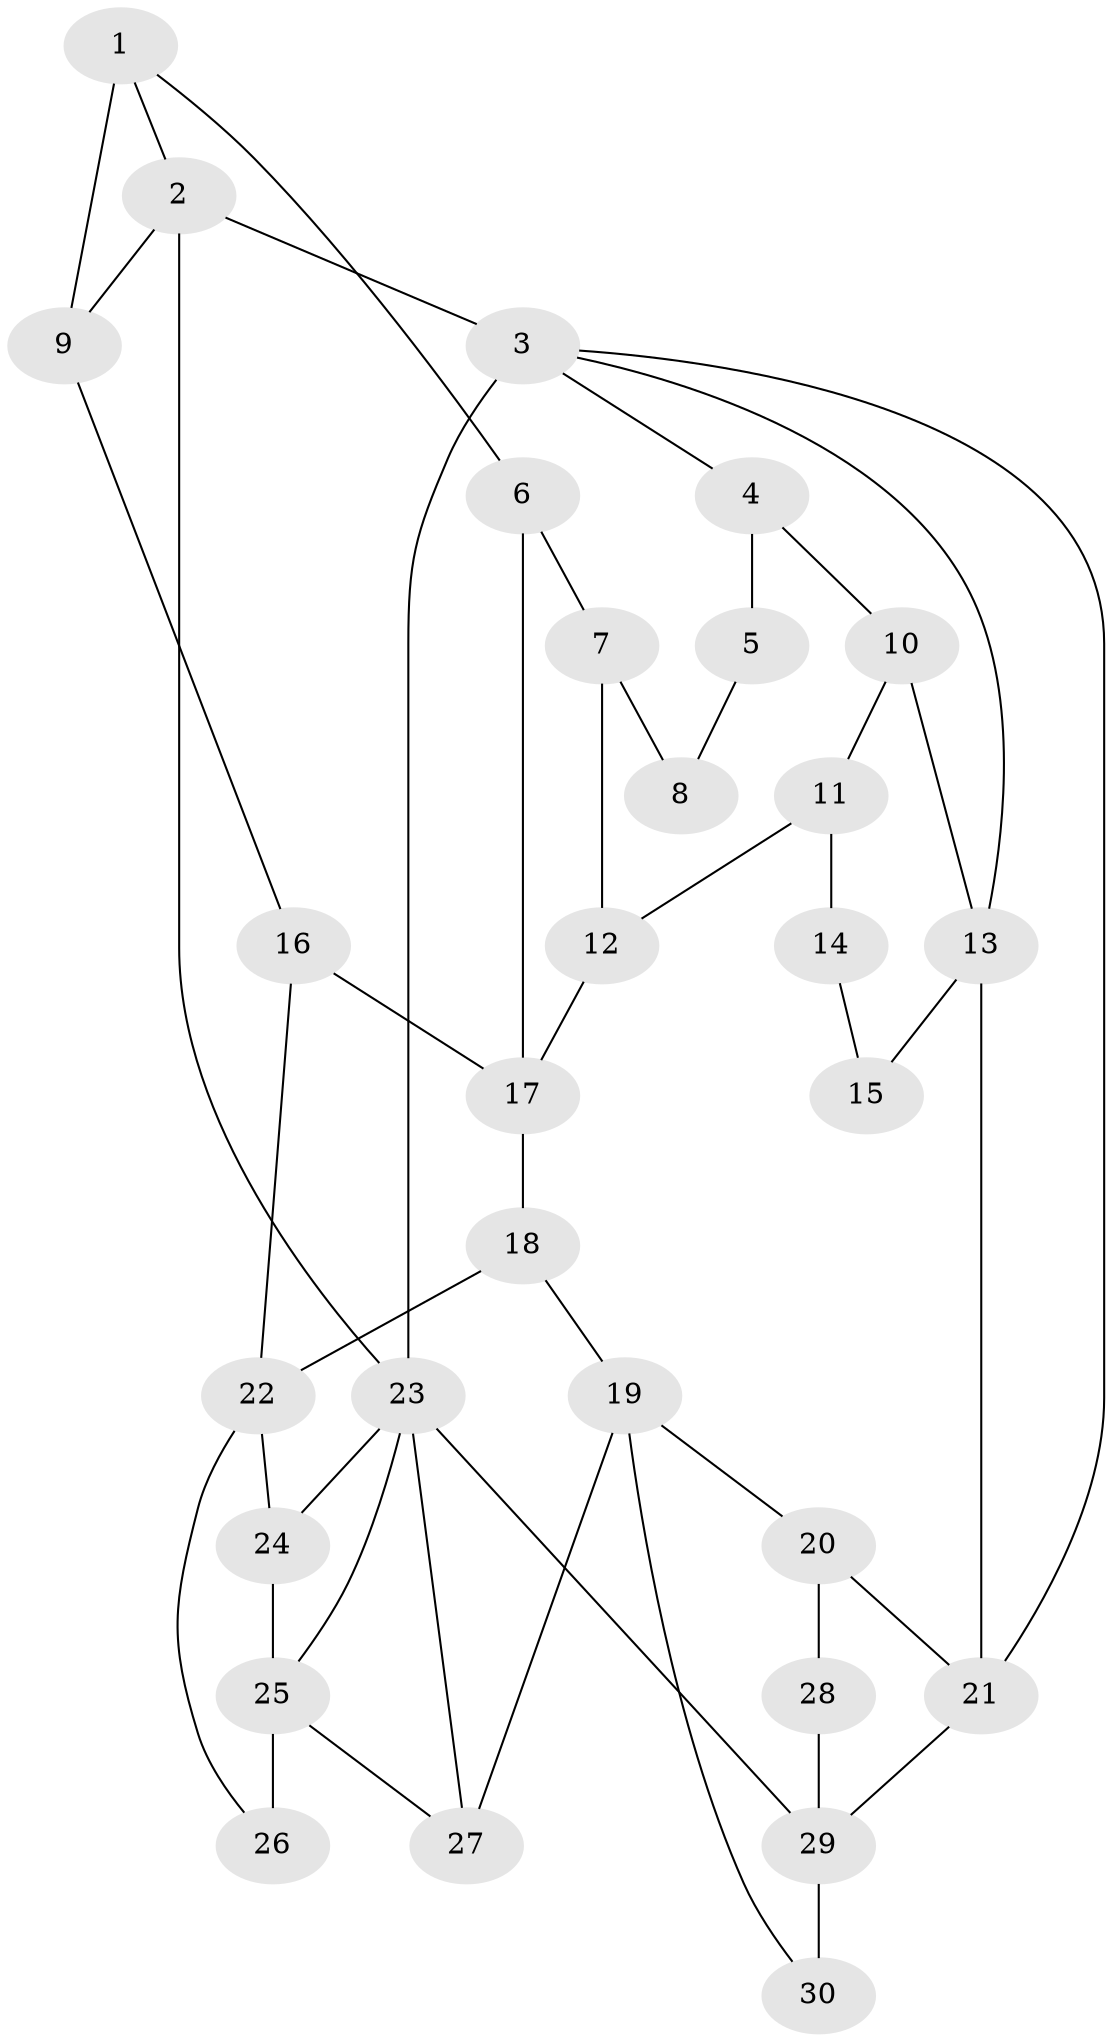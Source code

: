 // original degree distribution, {3: 0.03333333333333333, 4: 0.26666666666666666, 6: 0.23333333333333334, 5: 0.4666666666666667}
// Generated by graph-tools (version 1.1) at 2025/38/03/09/25 02:38:33]
// undirected, 30 vertices, 48 edges
graph export_dot {
graph [start="1"]
  node [color=gray90,style=filled];
  1;
  2;
  3;
  4;
  5;
  6;
  7;
  8;
  9;
  10;
  11;
  12;
  13;
  14;
  15;
  16;
  17;
  18;
  19;
  20;
  21;
  22;
  23;
  24;
  25;
  26;
  27;
  28;
  29;
  30;
  1 -- 2 [weight=1.0];
  1 -- 6 [weight=1.0];
  1 -- 9 [weight=2.0];
  2 -- 3 [weight=1.0];
  2 -- 9 [weight=1.0];
  2 -- 23 [weight=1.0];
  3 -- 4 [weight=1.0];
  3 -- 13 [weight=1.0];
  3 -- 21 [weight=1.0];
  3 -- 23 [weight=2.0];
  4 -- 5 [weight=1.0];
  4 -- 10 [weight=1.0];
  5 -- 8 [weight=1.0];
  6 -- 7 [weight=1.0];
  6 -- 17 [weight=1.0];
  7 -- 8 [weight=1.0];
  7 -- 12 [weight=1.0];
  9 -- 16 [weight=1.0];
  10 -- 11 [weight=1.0];
  10 -- 13 [weight=1.0];
  11 -- 12 [weight=1.0];
  11 -- 14 [weight=2.0];
  12 -- 17 [weight=1.0];
  13 -- 15 [weight=2.0];
  13 -- 21 [weight=2.0];
  14 -- 15 [weight=1.0];
  16 -- 17 [weight=1.0];
  16 -- 22 [weight=1.0];
  17 -- 18 [weight=2.0];
  18 -- 19 [weight=2.0];
  18 -- 22 [weight=2.0];
  19 -- 20 [weight=1.0];
  19 -- 27 [weight=1.0];
  19 -- 30 [weight=1.0];
  20 -- 21 [weight=1.0];
  20 -- 28 [weight=1.0];
  21 -- 29 [weight=1.0];
  22 -- 24 [weight=1.0];
  22 -- 26 [weight=1.0];
  23 -- 24 [weight=1.0];
  23 -- 25 [weight=1.0];
  23 -- 27 [weight=1.0];
  23 -- 29 [weight=1.0];
  24 -- 25 [weight=2.0];
  25 -- 26 [weight=2.0];
  25 -- 27 [weight=1.0];
  28 -- 29 [weight=2.0];
  29 -- 30 [weight=2.0];
}
